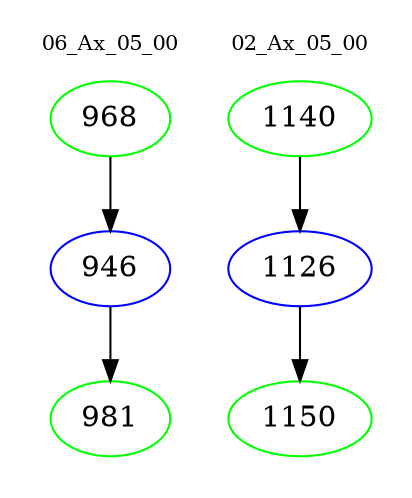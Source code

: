 digraph{
subgraph cluster_0 {
color = white
label = "06_Ax_05_00";
fontsize=10;
T0_968 [label="968", color="green"]
T0_968 -> T0_946 [color="black"]
T0_946 [label="946", color="blue"]
T0_946 -> T0_981 [color="black"]
T0_981 [label="981", color="green"]
}
subgraph cluster_1 {
color = white
label = "02_Ax_05_00";
fontsize=10;
T1_1140 [label="1140", color="green"]
T1_1140 -> T1_1126 [color="black"]
T1_1126 [label="1126", color="blue"]
T1_1126 -> T1_1150 [color="black"]
T1_1150 [label="1150", color="green"]
}
}
